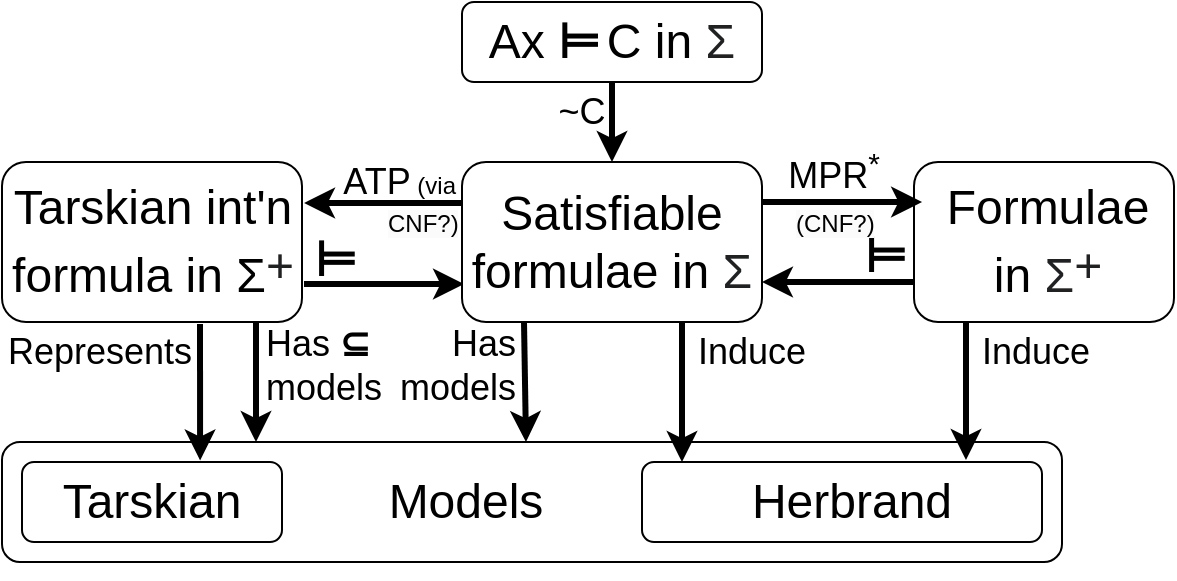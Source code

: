 <mxfile version="23.0.2" type="device">
  <diagram name="Page-1" id="fI80HuzD31ggSRjICT8T">
    <mxGraphModel dx="1114" dy="854" grid="1" gridSize="10" guides="1" tooltips="1" connect="0" arrows="0" fold="1" page="1" pageScale="1" pageWidth="1100" pageHeight="850" math="0" shadow="0">
      <root>
        <mxCell id="0" />
        <mxCell id="1" parent="0" />
        <mxCell id="CB7PObpffi6PR3y4coE4-9" value="" style="endArrow=classic;html=1;rounded=0;strokeWidth=3;exitX=0.5;exitY=1;exitDx=0;exitDy=0;entryX=0.5;entryY=0;entryDx=0;entryDy=0;" parent="1" source="CB7PObpffi6PR3y4coE4-6" target="CB7PObpffi6PR3y4coE4-1" edge="1">
          <mxGeometry width="50" height="50" relative="1" as="geometry">
            <mxPoint x="400" y="460" as="sourcePoint" />
            <mxPoint x="400" y="260" as="targetPoint" />
          </mxGeometry>
        </mxCell>
        <mxCell id="CB7PObpffi6PR3y4coE4-10" value="&lt;font style=&quot;font-size: 18px;&quot;&gt;~C&lt;/font&gt;" style="text;strokeColor=none;align=center;fillColor=none;html=1;verticalAlign=middle;whiteSpace=wrap;rounded=0;" parent="1" vertex="1">
          <mxGeometry x="340" y="200" width="60" height="30" as="geometry" />
        </mxCell>
        <mxCell id="CB7PObpffi6PR3y4coE4-18" value="" style="rounded=1;whiteSpace=wrap;html=1;" parent="1" vertex="1">
          <mxGeometry x="80" y="380" width="530" height="60" as="geometry" />
        </mxCell>
        <mxCell id="CB7PObpffi6PR3y4coE4-20" value="" style="rounded=1;whiteSpace=wrap;html=1;" parent="1" vertex="1">
          <mxGeometry x="400" y="390" width="200" height="40" as="geometry" />
        </mxCell>
        <mxCell id="CB7PObpffi6PR3y4coE4-29" value="&lt;font style=&quot;font-size: 18px;&quot;&gt;ATP&lt;/font&gt;&amp;nbsp;(via" style="text;strokeColor=none;align=right;fillColor=none;html=1;verticalAlign=middle;whiteSpace=wrap;rounded=0;" parent="1" vertex="1">
          <mxGeometry x="209" y="235" width="100" height="30" as="geometry" />
        </mxCell>
        <mxCell id="CB7PObpffi6PR3y4coE4-31" value="" style="endArrow=classic;html=1;rounded=0;strokeWidth=3;entryX=0.167;entryY=-0.083;entryDx=0;entryDy=0;entryPerimeter=0;exitX=0.833;exitY=-0.083;exitDx=0;exitDy=0;exitPerimeter=0;" parent="1" edge="1">
          <mxGeometry width="50" height="50" relative="1" as="geometry">
            <mxPoint x="310.96" y="260.51" as="sourcePoint" />
            <mxPoint x="231.04" y="260.51" as="targetPoint" />
          </mxGeometry>
        </mxCell>
        <mxCell id="CB7PObpffi6PR3y4coE4-32" value="" style="endArrow=classic;html=1;rounded=0;strokeWidth=3;exitX=0.66;exitY=1.013;exitDx=0;exitDy=0;exitPerimeter=0;entryX=0.685;entryY=-0.019;entryDx=0;entryDy=0;entryPerimeter=0;" parent="1" source="CB7PObpffi6PR3y4coE4-25" target="CB7PObpffi6PR3y4coE4-61" edge="1">
          <mxGeometry width="50" height="50" relative="1" as="geometry">
            <mxPoint x="180" y="380" as="sourcePoint" />
            <mxPoint x="180" y="560" as="targetPoint" />
          </mxGeometry>
        </mxCell>
        <mxCell id="CB7PObpffi6PR3y4coE4-33" value="&lt;font style=&quot;font-size: 18px;&quot;&gt;Represents&lt;/font&gt;" style="text;strokeColor=none;align=center;fillColor=none;html=1;verticalAlign=middle;whiteSpace=wrap;rounded=0;" parent="1" vertex="1">
          <mxGeometry x="99" y="320" width="60" height="30" as="geometry" />
        </mxCell>
        <mxCell id="CB7PObpffi6PR3y4coE4-42" value="&lt;font style=&quot;font-size: 24px;&quot;&gt;Herbrand&lt;/font&gt;" style="text;strokeColor=none;align=center;fillColor=none;html=1;verticalAlign=middle;whiteSpace=wrap;rounded=0;" parent="1" vertex="1">
          <mxGeometry x="475" y="395" width="60" height="30" as="geometry" />
        </mxCell>
        <mxCell id="CB7PObpffi6PR3y4coE4-46" value="" style="endArrow=classic;html=1;rounded=0;strokeWidth=3;entryX=0.81;entryY=-0.025;entryDx=0;entryDy=0;entryPerimeter=0;" parent="1" edge="1" target="CB7PObpffi6PR3y4coE4-20">
          <mxGeometry width="50" height="50" relative="1" as="geometry">
            <mxPoint x="562" y="320" as="sourcePoint" />
            <mxPoint x="580.656" y="435.0" as="targetPoint" />
          </mxGeometry>
        </mxCell>
        <mxCell id="CB7PObpffi6PR3y4coE4-47" value="&lt;font style=&quot;font-size: 18px;&quot;&gt;MPR&lt;sup&gt;*&lt;/sup&gt;&lt;/font&gt;" style="text;strokeColor=none;align=center;fillColor=none;html=1;verticalAlign=middle;whiteSpace=wrap;rounded=0;" parent="1" vertex="1">
          <mxGeometry x="461" y="230" width="70" height="30" as="geometry" />
        </mxCell>
        <mxCell id="CB7PObpffi6PR3y4coE4-61" value="" style="rounded=1;whiteSpace=wrap;html=1;" parent="1" vertex="1">
          <mxGeometry x="90" y="390" width="130" height="40" as="geometry" />
        </mxCell>
        <mxCell id="CB7PObpffi6PR3y4coE4-70" value="&lt;font style=&quot;font-size: 24px;&quot;&gt;Models&lt;br&gt;&lt;/font&gt;" style="text;strokeColor=none;align=center;fillColor=none;html=1;verticalAlign=middle;whiteSpace=wrap;rounded=0;" parent="1" vertex="1">
          <mxGeometry x="282" y="395" width="60" height="30" as="geometry" />
        </mxCell>
        <mxCell id="CB7PObpffi6PR3y4coE4-72" value="" style="endArrow=classic;html=1;rounded=0;strokeWidth=3;" parent="1" edge="1">
          <mxGeometry width="50" height="50" relative="1" as="geometry">
            <mxPoint x="420" y="320" as="sourcePoint" />
            <mxPoint x="420" y="390" as="targetPoint" />
          </mxGeometry>
        </mxCell>
        <mxCell id="CB7PObpffi6PR3y4coE4-73" value="&lt;font style=&quot;font-size: 18px;&quot;&gt;Induce&lt;br&gt;&lt;/font&gt;" style="text;strokeColor=none;align=center;fillColor=none;html=1;verticalAlign=middle;whiteSpace=wrap;rounded=0;" parent="1" vertex="1">
          <mxGeometry x="425" y="320" width="60" height="30" as="geometry" />
        </mxCell>
        <mxCell id="CB7PObpffi6PR3y4coE4-75" value="" style="endArrow=classic;html=1;rounded=0;strokeWidth=3;" parent="1" edge="1">
          <mxGeometry width="50" height="50" relative="1" as="geometry">
            <mxPoint x="341" y="320" as="sourcePoint" />
            <mxPoint x="342" y="380" as="targetPoint" />
          </mxGeometry>
        </mxCell>
        <mxCell id="CB7PObpffi6PR3y4coE4-76" value="&lt;font style=&quot;font-size: 18px;&quot;&gt;Has&lt;br&gt;&lt;div style=&quot;&quot;&gt;&lt;span style=&quot;background-color: initial;&quot;&gt;models&lt;/span&gt;&lt;/div&gt;&lt;/font&gt;" style="text;strokeColor=none;align=right;fillColor=none;html=1;verticalAlign=middle;whiteSpace=wrap;rounded=0;" parent="1" vertex="1">
          <mxGeometry x="279" y="327" width="60" height="30" as="geometry" />
        </mxCell>
        <mxCell id="CB7PObpffi6PR3y4coE4-84" value="" style="endArrow=classic;html=1;rounded=0;strokeWidth=3;exitX=0;exitY=0.5;exitDx=0;exitDy=0;" parent="1" edge="1">
          <mxGeometry width="50" height="50" relative="1" as="geometry">
            <mxPoint x="564" y="300" as="sourcePoint" />
            <mxPoint x="460" y="300" as="targetPoint" />
          </mxGeometry>
        </mxCell>
        <mxCell id="CB7PObpffi6PR3y4coE4-16" value="" style="endArrow=classic;html=1;rounded=0;strokeWidth=3;entryX=0;entryY=0.25;entryDx=0;entryDy=0;entryPerimeter=0;" parent="1" target="K1FIQQKk6-DNr-Ojra8Q-4" edge="1" source="6dX01AlnoVZEZjXqfjMn-1">
          <mxGeometry width="50" height="50" relative="1" as="geometry">
            <mxPoint x="460" y="260" as="sourcePoint" />
            <mxPoint x="564" y="260" as="targetPoint" />
          </mxGeometry>
        </mxCell>
        <mxCell id="CB7PObpffi6PR3y4coE4-86" value="" style="endArrow=classic;html=1;rounded=0;strokeWidth=3;entryX=0;entryY=0.25;entryDx=0;entryDy=0;" parent="1" edge="1">
          <mxGeometry width="50" height="50" relative="1" as="geometry">
            <mxPoint x="231" y="301" as="sourcePoint" />
            <mxPoint x="311" y="301" as="targetPoint" />
          </mxGeometry>
        </mxCell>
        <mxCell id="CB7PObpffi6PR3y4coE4-87" value="&lt;font style=&quot;&quot;&gt;&lt;b style=&quot;&quot;&gt;&lt;font style=&quot;font-size: 24px;&quot;&gt;⊨&lt;/font&gt;&lt;/b&gt;&lt;/font&gt;" style="text;strokeColor=none;align=center;fillColor=none;html=1;verticalAlign=middle;whiteSpace=wrap;rounded=0;" parent="1" vertex="1">
          <mxGeometry x="225" y="279" width="44" height="20" as="geometry" />
        </mxCell>
        <mxCell id="CB7PObpffi6PR3y4coE4-88" value="&lt;font style=&quot;&quot;&gt;&lt;b style=&quot;&quot;&gt;&lt;font style=&quot;font-size: 24px;&quot;&gt;⊨&lt;/font&gt;&lt;/b&gt;&lt;/font&gt;" style="text;strokeColor=none;align=center;fillColor=none;html=1;verticalAlign=middle;whiteSpace=wrap;rounded=0;" parent="1" vertex="1">
          <mxGeometry x="500" y="277" width="44" height="20" as="geometry" />
        </mxCell>
        <mxCell id="CB7PObpffi6PR3y4coE4-89" value="" style="endArrow=classic;html=1;rounded=0;strokeWidth=3;" parent="1" edge="1">
          <mxGeometry width="50" height="50" relative="1" as="geometry">
            <mxPoint x="207" y="320" as="sourcePoint" />
            <mxPoint x="207" y="380" as="targetPoint" />
          </mxGeometry>
        </mxCell>
        <mxCell id="K1FIQQKk6-DNr-Ojra8Q-1" value="&lt;font style=&quot;font-size: 18px;&quot;&gt;Has&amp;nbsp;&lt;b&gt;⊆&lt;/b&gt;&lt;br&gt;&lt;div style=&quot;&quot;&gt;&lt;span style=&quot;background-color: initial;&quot;&gt;models&lt;/span&gt;&lt;/div&gt;&lt;/font&gt;" style="text;strokeColor=none;align=left;fillColor=none;html=1;verticalAlign=middle;whiteSpace=wrap;rounded=0;" parent="1" vertex="1">
          <mxGeometry x="210" y="327" width="60" height="30" as="geometry" />
        </mxCell>
        <mxCell id="bOXXRR5TiLmGpAaHA2W5-1" value="&lt;span style=&quot;color: rgb(0, 0, 0); font-family: Helvetica; font-size: 12px; font-style: normal; font-variant-ligatures: normal; font-variant-caps: normal; font-weight: 400; letter-spacing: normal; orphans: 2; text-align: right; text-indent: 0px; text-transform: none; widows: 2; word-spacing: 0px; -webkit-text-stroke-width: 0px; background-color: rgb(251, 251, 251); text-decoration-thickness: initial; text-decoration-style: initial; text-decoration-color: initial; float: none; display: inline !important;&quot;&gt;CNF?)&lt;/span&gt;" style="text;whiteSpace=wrap;html=1;" parent="1" vertex="1">
          <mxGeometry x="271" y="257" width="70" height="20" as="geometry" />
        </mxCell>
        <mxCell id="CB7PObpffi6PR3y4coE4-21" value="&lt;font style=&quot;font-size: 24px;&quot;&gt;Tarskian&lt;/font&gt;" style="text;strokeColor=none;align=center;fillColor=none;html=1;verticalAlign=middle;whiteSpace=wrap;rounded=0;" parent="1" vertex="1">
          <mxGeometry x="125" y="395" width="60" height="30" as="geometry" />
        </mxCell>
        <mxCell id="rJ3Lz98On3bpGiuCmN-c-1" style="edgeStyle=orthogonalEdgeStyle;rounded=0;orthogonalLoop=1;jettySize=auto;html=1;exitX=0.5;exitY=1;exitDx=0;exitDy=0;" parent="1" source="CB7PObpffi6PR3y4coE4-18" target="CB7PObpffi6PR3y4coE4-18" edge="1">
          <mxGeometry relative="1" as="geometry" />
        </mxCell>
        <mxCell id="rJ3Lz98On3bpGiuCmN-c-8" style="edgeStyle=orthogonalEdgeStyle;rounded=0;orthogonalLoop=1;jettySize=auto;html=1;exitX=0.5;exitY=1;exitDx=0;exitDy=0;" parent="1" source="CB7PObpffi6PR3y4coE4-18" target="CB7PObpffi6PR3y4coE4-18" edge="1">
          <mxGeometry relative="1" as="geometry" />
        </mxCell>
        <mxCell id="rJ3Lz98On3bpGiuCmN-c-9" value="&lt;font style=&quot;font-size: 18px;&quot;&gt;Induce&lt;br&gt;&lt;/font&gt;" style="text;strokeColor=none;align=center;fillColor=none;html=1;verticalAlign=middle;whiteSpace=wrap;rounded=0;" parent="1" vertex="1">
          <mxGeometry x="567" y="320" width="60" height="30" as="geometry" />
        </mxCell>
        <mxCell id="FWbX-QxOHT2yN5r2L-8L-1" value="" style="group" parent="1" vertex="1" connectable="0">
          <mxGeometry x="80" y="240" width="150" height="80" as="geometry" />
        </mxCell>
        <mxCell id="CB7PObpffi6PR3y4coE4-25" value="" style="rounded=1;whiteSpace=wrap;html=1;container=0;" parent="FWbX-QxOHT2yN5r2L-8L-1" vertex="1">
          <mxGeometry width="150" height="80" as="geometry" />
        </mxCell>
        <mxCell id="CB7PObpffi6PR3y4coE4-26" value="&lt;font style=&quot;&quot;&gt;&lt;span style=&quot;font-size: 24px;&quot;&gt;Tarskian int&#39;n&lt;/span&gt;&lt;br&gt;&lt;span style=&quot;font-size: 24px;&quot;&gt;formula in Σ&lt;/span&gt;&lt;sup style=&quot;border-color: var(--border-color); color: rgb(32, 33, 34); font-family: sans-serif; text-align: start; background-color: rgb(255, 255, 255);&quot;&gt;&lt;span style=&quot;font-size: 24px;&quot;&gt;+&lt;/span&gt;&lt;/sup&gt;&lt;/font&gt;" style="text;strokeColor=none;align=center;fillColor=none;html=1;verticalAlign=middle;whiteSpace=wrap;rounded=0;container=0;" parent="FWbX-QxOHT2yN5r2L-8L-1" vertex="1">
          <mxGeometry x="2.5" y="25" width="145" height="30" as="geometry" />
        </mxCell>
        <mxCell id="CB7PObpffi6PR3y4coE4-11" value="" style="group" parent="1" vertex="1" connectable="0">
          <mxGeometry x="310" y="240" width="150" height="80" as="geometry" />
        </mxCell>
        <mxCell id="CB7PObpffi6PR3y4coE4-1" value="" style="rounded=1;whiteSpace=wrap;html=1;" parent="CB7PObpffi6PR3y4coE4-11" vertex="1">
          <mxGeometry width="150" height="80" as="geometry" />
        </mxCell>
        <mxCell id="CB7PObpffi6PR3y4coE4-2" value="&lt;font style=&quot;font-size: 24px;&quot;&gt;&lt;font style=&quot;font-size: 24px;&quot;&gt;Satisfiable&lt;br&gt;formulae&amp;nbsp;&lt;/font&gt;&lt;font style=&quot;border-color: var(--border-color); font-size: 24px;&quot;&gt;&lt;font style=&quot;font-size: 24px;&quot;&gt;in&lt;/font&gt;&amp;nbsp;&lt;/font&gt;&lt;span style=&quot;border-color: var(--border-color); color: rgb(32, 33, 34); font-family: sans-serif; text-align: start; background-color: rgb(255, 255, 255);&quot;&gt;&lt;font style=&quot;border-color: var(--border-color); font-size: 24px;&quot;&gt;Σ&lt;/font&gt;&lt;/span&gt;&lt;/font&gt;" style="text;strokeColor=none;align=center;fillColor=none;html=1;verticalAlign=middle;whiteSpace=wrap;rounded=0;" parent="CB7PObpffi6PR3y4coE4-11" vertex="1">
          <mxGeometry x="42.857" y="25" width="64.286" height="30" as="geometry" />
        </mxCell>
        <mxCell id="FWbX-QxOHT2yN5r2L-8L-2" value="" style="group" parent="1" vertex="1" connectable="0">
          <mxGeometry x="310" y="160" width="150" height="40" as="geometry" />
        </mxCell>
        <mxCell id="CB7PObpffi6PR3y4coE4-6" value="" style="rounded=1;whiteSpace=wrap;html=1;" parent="FWbX-QxOHT2yN5r2L-8L-2" vertex="1">
          <mxGeometry width="150" height="40" as="geometry" />
        </mxCell>
        <mxCell id="CB7PObpffi6PR3y4coE4-7" value="&lt;font style=&quot;&quot;&gt;&lt;span style=&quot;font-size: 24px;&quot;&gt;Ax&amp;nbsp;&lt;/span&gt;&lt;b style=&quot;&quot;&gt;&lt;font style=&quot;font-size: 24px;&quot;&gt;⊨&lt;/font&gt;&lt;/b&gt; &lt;span style=&quot;font-size: 24px;&quot;&gt;C in&amp;nbsp;&lt;/span&gt;&lt;/font&gt;&lt;span style=&quot;color: rgb(32, 33, 34); font-family: sans-serif; text-align: start; background-color: rgb(255, 255, 255);&quot;&gt;&lt;font style=&quot;font-size: 24px;&quot;&gt;Σ&lt;/font&gt;&lt;/span&gt;" style="text;strokeColor=none;align=center;fillColor=none;html=1;verticalAlign=middle;whiteSpace=wrap;rounded=0;" parent="FWbX-QxOHT2yN5r2L-8L-2" vertex="1">
          <mxGeometry x="3" y="5" width="144" height="30" as="geometry" />
        </mxCell>
        <mxCell id="K1FIQQKk6-DNr-Ojra8Q-4" value="" style="rounded=1;whiteSpace=wrap;html=1;container=1;" parent="1" vertex="1">
          <mxGeometry x="536" y="240" width="130" height="80" as="geometry" />
        </mxCell>
        <mxCell id="K1FIQQKk6-DNr-Ojra8Q-5" value="&lt;font style=&quot;&quot;&gt;&lt;font style=&quot;font-size: 24px;&quot;&gt;Formulae&lt;br&gt;&lt;/font&gt;&lt;font style=&quot;font-size: 24px; border-color: var(--border-color);&quot;&gt;&lt;font style=&quot;font-size: 24px;&quot;&gt;in&lt;/font&gt;&amp;nbsp;&lt;/font&gt;&lt;span style=&quot;border-color: var(--border-color); color: rgb(32, 33, 34); font-family: sans-serif; text-align: start; background-color: rgb(255, 255, 255);&quot;&gt;&lt;font style=&quot;border-color: var(--border-color);&quot;&gt;&lt;span style=&quot;font-size: 24px;&quot;&gt;Σ&lt;/span&gt;&lt;sup style=&quot;&quot;&gt;&lt;font style=&quot;font-size: 24px;&quot;&gt;+&lt;/font&gt;&lt;/sup&gt;&lt;/font&gt;&lt;/span&gt;&lt;/font&gt;" style="text;strokeColor=none;align=center;fillColor=none;html=1;verticalAlign=middle;whiteSpace=wrap;rounded=0;" parent="1" vertex="1">
          <mxGeometry x="573" y="265" width="60" height="30" as="geometry" />
        </mxCell>
        <mxCell id="6dX01AlnoVZEZjXqfjMn-2" value="" style="endArrow=classic;html=1;rounded=0;strokeWidth=3;entryX=0.929;entryY=0.15;entryDx=0;entryDy=0;entryPerimeter=0;" edge="1" parent="1" target="6dX01AlnoVZEZjXqfjMn-1">
          <mxGeometry width="50" height="50" relative="1" as="geometry">
            <mxPoint x="460" y="260" as="sourcePoint" />
            <mxPoint x="536" y="260" as="targetPoint" />
          </mxGeometry>
        </mxCell>
        <mxCell id="6dX01AlnoVZEZjXqfjMn-1" value="&lt;span style=&quot;color: rgb(0, 0, 0); font-family: Helvetica; font-size: 12px; font-style: normal; font-variant-ligatures: normal; font-variant-caps: normal; font-weight: 400; letter-spacing: normal; orphans: 2; text-align: right; text-indent: 0px; text-transform: none; widows: 2; word-spacing: 0px; -webkit-text-stroke-width: 0px; background-color: rgb(251, 251, 251); text-decoration-thickness: initial; text-decoration-style: initial; text-decoration-color: initial; float: none; display: inline !important;&quot;&gt;(CNF?)&lt;/span&gt;" style="text;whiteSpace=wrap;html=1;" vertex="1" parent="1">
          <mxGeometry x="475" y="257" width="70" height="20" as="geometry" />
        </mxCell>
      </root>
    </mxGraphModel>
  </diagram>
</mxfile>
